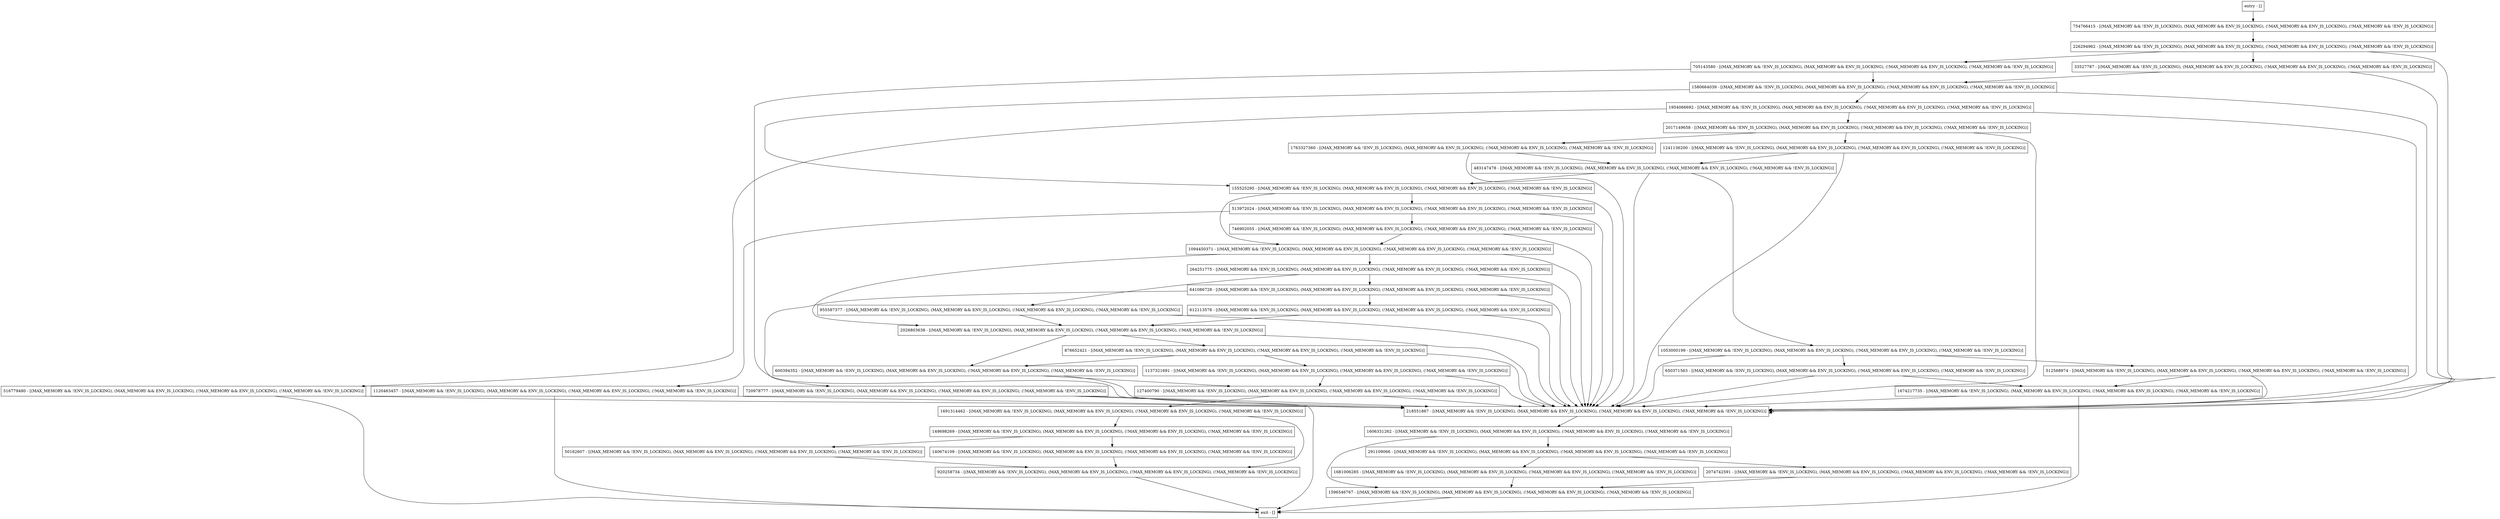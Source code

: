 digraph <init> {
node [shape=record];
2026803638 [label="2026803638 - [(MAX_MEMORY && !ENV_IS_LOCKING), (MAX_MEMORY && ENV_IS_LOCKING), (!MAX_MEMORY && ENV_IS_LOCKING), (!MAX_MEMORY && !ENV_IS_LOCKING)]"];
1674217735 [label="1674217735 - [(MAX_MEMORY && !ENV_IS_LOCKING), (MAX_MEMORY && ENV_IS_LOCKING), (!MAX_MEMORY && ENV_IS_LOCKING), (!MAX_MEMORY && !ENV_IS_LOCKING)]"];
264251775 [label="264251775 - [(MAX_MEMORY && !ENV_IS_LOCKING), (MAX_MEMORY && ENV_IS_LOCKING), (!MAX_MEMORY && ENV_IS_LOCKING), (!MAX_MEMORY && !ENV_IS_LOCKING)]"];
876652421 [label="876652421 - [(MAX_MEMORY && !ENV_IS_LOCKING), (MAX_MEMORY && ENV_IS_LOCKING), (!MAX_MEMORY && ENV_IS_LOCKING), (!MAX_MEMORY && !ENV_IS_LOCKING)]"];
226294962 [label="226294962 - [(MAX_MEMORY && !ENV_IS_LOCKING), (MAX_MEMORY && ENV_IS_LOCKING), (!MAX_MEMORY && ENV_IS_LOCKING), (!MAX_MEMORY && !ENV_IS_LOCKING)]"];
650371563 [label="650371563 - [(MAX_MEMORY && !ENV_IS_LOCKING), (MAX_MEMORY && ENV_IS_LOCKING), (!MAX_MEMORY && ENV_IS_LOCKING), (!MAX_MEMORY && !ENV_IS_LOCKING)]"];
149698269 [label="149698269 - [(MAX_MEMORY && !ENV_IS_LOCKING), (MAX_MEMORY && ENV_IS_LOCKING), (!MAX_MEMORY && ENV_IS_LOCKING), (!MAX_MEMORY && !ENV_IS_LOCKING)]"];
483147478 [label="483147478 - [(MAX_MEMORY && !ENV_IS_LOCKING), (MAX_MEMORY && ENV_IS_LOCKING), (!MAX_MEMORY && ENV_IS_LOCKING), (!MAX_MEMORY && !ENV_IS_LOCKING)]"];
155525295 [label="155525295 - [(MAX_MEMORY && !ENV_IS_LOCKING), (MAX_MEMORY && ENV_IS_LOCKING), (!MAX_MEMORY && ENV_IS_LOCKING), (!MAX_MEMORY && !ENV_IS_LOCKING)]"];
720978777 [label="720978777 - [(MAX_MEMORY && !ENV_IS_LOCKING), (MAX_MEMORY && ENV_IS_LOCKING), (!MAX_MEMORY && ENV_IS_LOCKING), (!MAX_MEMORY && !ENV_IS_LOCKING)]"];
1954066692 [label="1954066692 - [(MAX_MEMORY && !ENV_IS_LOCKING), (MAX_MEMORY && ENV_IS_LOCKING), (!MAX_MEMORY && ENV_IS_LOCKING), (!MAX_MEMORY && !ENV_IS_LOCKING)]"];
612113576 [label="612113576 - [(MAX_MEMORY && !ENV_IS_LOCKING), (MAX_MEMORY && ENV_IS_LOCKING), (!MAX_MEMORY && ENV_IS_LOCKING), (!MAX_MEMORY && !ENV_IS_LOCKING)]"];
705143580 [label="705143580 - [(MAX_MEMORY && !ENV_IS_LOCKING), (MAX_MEMORY && ENV_IS_LOCKING), (!MAX_MEMORY && ENV_IS_LOCKING), (!MAX_MEMORY && !ENV_IS_LOCKING)]"];
127400790 [label="127400790 - [(MAX_MEMORY && !ENV_IS_LOCKING), (MAX_MEMORY && ENV_IS_LOCKING), (!MAX_MEMORY && ENV_IS_LOCKING), (!MAX_MEMORY && !ENV_IS_LOCKING)]"];
1691314462 [label="1691314462 - [(MAX_MEMORY && !ENV_IS_LOCKING), (MAX_MEMORY && ENV_IS_LOCKING), (!MAX_MEMORY && ENV_IS_LOCKING), (!MAX_MEMORY && !ENV_IS_LOCKING)]"];
754766415 [label="754766415 - [(MAX_MEMORY && !ENV_IS_LOCKING), (MAX_MEMORY && ENV_IS_LOCKING), (!MAX_MEMORY && ENV_IS_LOCKING), (!MAX_MEMORY && !ENV_IS_LOCKING)]"];
2017149658 [label="2017149658 - [(MAX_MEMORY && !ENV_IS_LOCKING), (MAX_MEMORY && ENV_IS_LOCKING), (!MAX_MEMORY && ENV_IS_LOCKING), (!MAX_MEMORY && !ENV_IS_LOCKING)]"];
512568974 [label="512568974 - [(MAX_MEMORY && !ENV_IS_LOCKING), (MAX_MEMORY && ENV_IS_LOCKING), (!MAX_MEMORY && ENV_IS_LOCKING), (!MAX_MEMORY && !ENV_IS_LOCKING)]"];
641086728 [label="641086728 - [(MAX_MEMORY && !ENV_IS_LOCKING), (MAX_MEMORY && ENV_IS_LOCKING), (!MAX_MEMORY && ENV_IS_LOCKING), (!MAX_MEMORY && !ENV_IS_LOCKING)]"];
33527787 [label="33527787 - [(MAX_MEMORY && !ENV_IS_LOCKING), (MAX_MEMORY && ENV_IS_LOCKING), (!MAX_MEMORY && ENV_IS_LOCKING), (!MAX_MEMORY && !ENV_IS_LOCKING)]"];
1763327360 [label="1763327360 - [(MAX_MEMORY && !ENV_IS_LOCKING), (MAX_MEMORY && ENV_IS_LOCKING), (!MAX_MEMORY && ENV_IS_LOCKING), (!MAX_MEMORY && !ENV_IS_LOCKING)]"];
1606331262 [label="1606331262 - [(MAX_MEMORY && !ENV_IS_LOCKING), (MAX_MEMORY && ENV_IS_LOCKING), (!MAX_MEMORY && ENV_IS_LOCKING), (!MAX_MEMORY && !ENV_IS_LOCKING)]"];
516779480 [label="516779480 - [(MAX_MEMORY && !ENV_IS_LOCKING), (MAX_MEMORY && ENV_IS_LOCKING), (!MAX_MEMORY && ENV_IS_LOCKING), (!MAX_MEMORY && !ENV_IS_LOCKING)]"];
1053000199 [label="1053000199 - [(MAX_MEMORY && !ENV_IS_LOCKING), (MAX_MEMORY && ENV_IS_LOCKING), (!MAX_MEMORY && ENV_IS_LOCKING), (!MAX_MEMORY && !ENV_IS_LOCKING)]"];
955587377 [label="955587377 - [(MAX_MEMORY && !ENV_IS_LOCKING), (MAX_MEMORY && ENV_IS_LOCKING), (!MAX_MEMORY && ENV_IS_LOCKING), (!MAX_MEMORY && !ENV_IS_LOCKING)]"];
1094450371 [label="1094450371 - [(MAX_MEMORY && !ENV_IS_LOCKING), (MAX_MEMORY && ENV_IS_LOCKING), (!MAX_MEMORY && ENV_IS_LOCKING), (!MAX_MEMORY && !ENV_IS_LOCKING)]"];
1681006285 [label="1681006285 - [(MAX_MEMORY && !ENV_IS_LOCKING), (MAX_MEMORY && ENV_IS_LOCKING), (!MAX_MEMORY && ENV_IS_LOCKING), (!MAX_MEMORY && !ENV_IS_LOCKING)]"];
920258734 [label="920258734 - [(MAX_MEMORY && !ENV_IS_LOCKING), (MAX_MEMORY && ENV_IS_LOCKING), (!MAX_MEMORY && ENV_IS_LOCKING), (!MAX_MEMORY && !ENV_IS_LOCKING)]"];
1580664039 [label="1580664039 - [(MAX_MEMORY && !ENV_IS_LOCKING), (MAX_MEMORY && ENV_IS_LOCKING), (!MAX_MEMORY && ENV_IS_LOCKING), (!MAX_MEMORY && !ENV_IS_LOCKING)]"];
218551867 [label="218551867 - [(MAX_MEMORY && !ENV_IS_LOCKING), (MAX_MEMORY && ENV_IS_LOCKING), (!MAX_MEMORY && ENV_IS_LOCKING), (!MAX_MEMORY && !ENV_IS_LOCKING)]"];
600394352 [label="600394352 - [(MAX_MEMORY && !ENV_IS_LOCKING), (MAX_MEMORY && ENV_IS_LOCKING), (!MAX_MEMORY && ENV_IS_LOCKING), (!MAX_MEMORY && !ENV_IS_LOCKING)]"];
291109066 [label="291109066 - [(MAX_MEMORY && !ENV_IS_LOCKING), (MAX_MEMORY && ENV_IS_LOCKING), (!MAX_MEMORY && ENV_IS_LOCKING), (!MAX_MEMORY && !ENV_IS_LOCKING)]"];
746902055 [label="746902055 - [(MAX_MEMORY && !ENV_IS_LOCKING), (MAX_MEMORY && ENV_IS_LOCKING), (!MAX_MEMORY && ENV_IS_LOCKING), (!MAX_MEMORY && !ENV_IS_LOCKING)]"];
513972024 [label="513972024 - [(MAX_MEMORY && !ENV_IS_LOCKING), (MAX_MEMORY && ENV_IS_LOCKING), (!MAX_MEMORY && ENV_IS_LOCKING), (!MAX_MEMORY && !ENV_IS_LOCKING)]"];
entry [label="entry - []"];
exit [label="exit - []"];
140674109 [label="140674109 - [(MAX_MEMORY && !ENV_IS_LOCKING), (MAX_MEMORY && ENV_IS_LOCKING), (!MAX_MEMORY && ENV_IS_LOCKING), (!MAX_MEMORY && !ENV_IS_LOCKING)]"];
2074742591 [label="2074742591 - [(MAX_MEMORY && !ENV_IS_LOCKING), (MAX_MEMORY && ENV_IS_LOCKING), (!MAX_MEMORY && ENV_IS_LOCKING), (!MAX_MEMORY && !ENV_IS_LOCKING)]"];
1596546767 [label="1596546767 - [(MAX_MEMORY && !ENV_IS_LOCKING), (MAX_MEMORY && ENV_IS_LOCKING), (!MAX_MEMORY && ENV_IS_LOCKING), (!MAX_MEMORY && !ENV_IS_LOCKING)]"];
1120463457 [label="1120463457 - [(MAX_MEMORY && !ENV_IS_LOCKING), (MAX_MEMORY && ENV_IS_LOCKING), (!MAX_MEMORY && ENV_IS_LOCKING), (!MAX_MEMORY && !ENV_IS_LOCKING)]"];
1137321691 [label="1137321691 - [(MAX_MEMORY && !ENV_IS_LOCKING), (MAX_MEMORY && ENV_IS_LOCKING), (!MAX_MEMORY && ENV_IS_LOCKING), (!MAX_MEMORY && !ENV_IS_LOCKING)]"];
50162607 [label="50162607 - [(MAX_MEMORY && !ENV_IS_LOCKING), (MAX_MEMORY && ENV_IS_LOCKING), (!MAX_MEMORY && ENV_IS_LOCKING), (!MAX_MEMORY && !ENV_IS_LOCKING)]"];
1241136200 [label="1241136200 - [(MAX_MEMORY && !ENV_IS_LOCKING), (MAX_MEMORY && ENV_IS_LOCKING), (!MAX_MEMORY && ENV_IS_LOCKING), (!MAX_MEMORY && !ENV_IS_LOCKING)]"];
entry;
exit;
2026803638 -> 876652421;
2026803638 -> 218551867;
2026803638 -> 600394352;
1674217735 -> exit;
1674217735 -> 218551867;
264251775 -> 218551867;
264251775 -> 641086728;
264251775 -> 955587377;
876652421 -> 218551867;
876652421 -> 1137321691;
876652421 -> 600394352;
226294962 -> 705143580;
226294962 -> 218551867;
226294962 -> 33527787;
650371563 -> 1674217735;
650371563 -> 218551867;
149698269 -> 140674109;
149698269 -> 50162607;
483147478 -> 218551867;
483147478 -> 155525295;
483147478 -> 1053000199;
155525295 -> 513972024;
155525295 -> 218551867;
155525295 -> 1094450371;
720978777 -> exit;
720978777 -> 218551867;
1954066692 -> 2017149658;
1954066692 -> 218551867;
1954066692 -> 516779480;
612113576 -> 2026803638;
612113576 -> 218551867;
705143580 -> 1580664039;
705143580 -> 218551867;
127400790 -> 1691314462;
127400790 -> 218551867;
1691314462 -> 920258734;
1691314462 -> 149698269;
754766415 -> 226294962;
2017149658 -> 218551867;
2017149658 -> 1763327360;
2017149658 -> 1241136200;
512568974 -> 1674217735;
512568974 -> 218551867;
641086728 -> 612113576;
641086728 -> 218551867;
641086728 -> 720978777;
33527787 -> 1580664039;
33527787 -> 218551867;
1763327360 -> 218551867;
1763327360 -> 483147478;
1606331262 -> 1596546767;
1606331262 -> 291109066;
516779480 -> exit;
516779480 -> 218551867;
1053000199 -> 512568974;
1053000199 -> 218551867;
1053000199 -> 650371563;
955587377 -> 2026803638;
955587377 -> 218551867;
1094450371 -> 2026803638;
1094450371 -> 264251775;
1094450371 -> 218551867;
1681006285 -> 1596546767;
920258734 -> exit;
1580664039 -> 218551867;
1580664039 -> 155525295;
1580664039 -> 1954066692;
218551867 -> 218551867;
218551867 -> 1606331262;
600394352 -> 127400790;
600394352 -> 218551867;
291109066 -> 1681006285;
291109066 -> 2074742591;
746902055 -> 218551867;
746902055 -> 1094450371;
513972024 -> 218551867;
513972024 -> 1120463457;
513972024 -> 746902055;
entry -> 754766415;
140674109 -> 920258734;
2074742591 -> 1596546767;
1596546767 -> exit;
1120463457 -> exit;
1120463457 -> 218551867;
1137321691 -> 127400790;
1137321691 -> 218551867;
50162607 -> 920258734;
1241136200 -> 218551867;
1241136200 -> 483147478;
}
